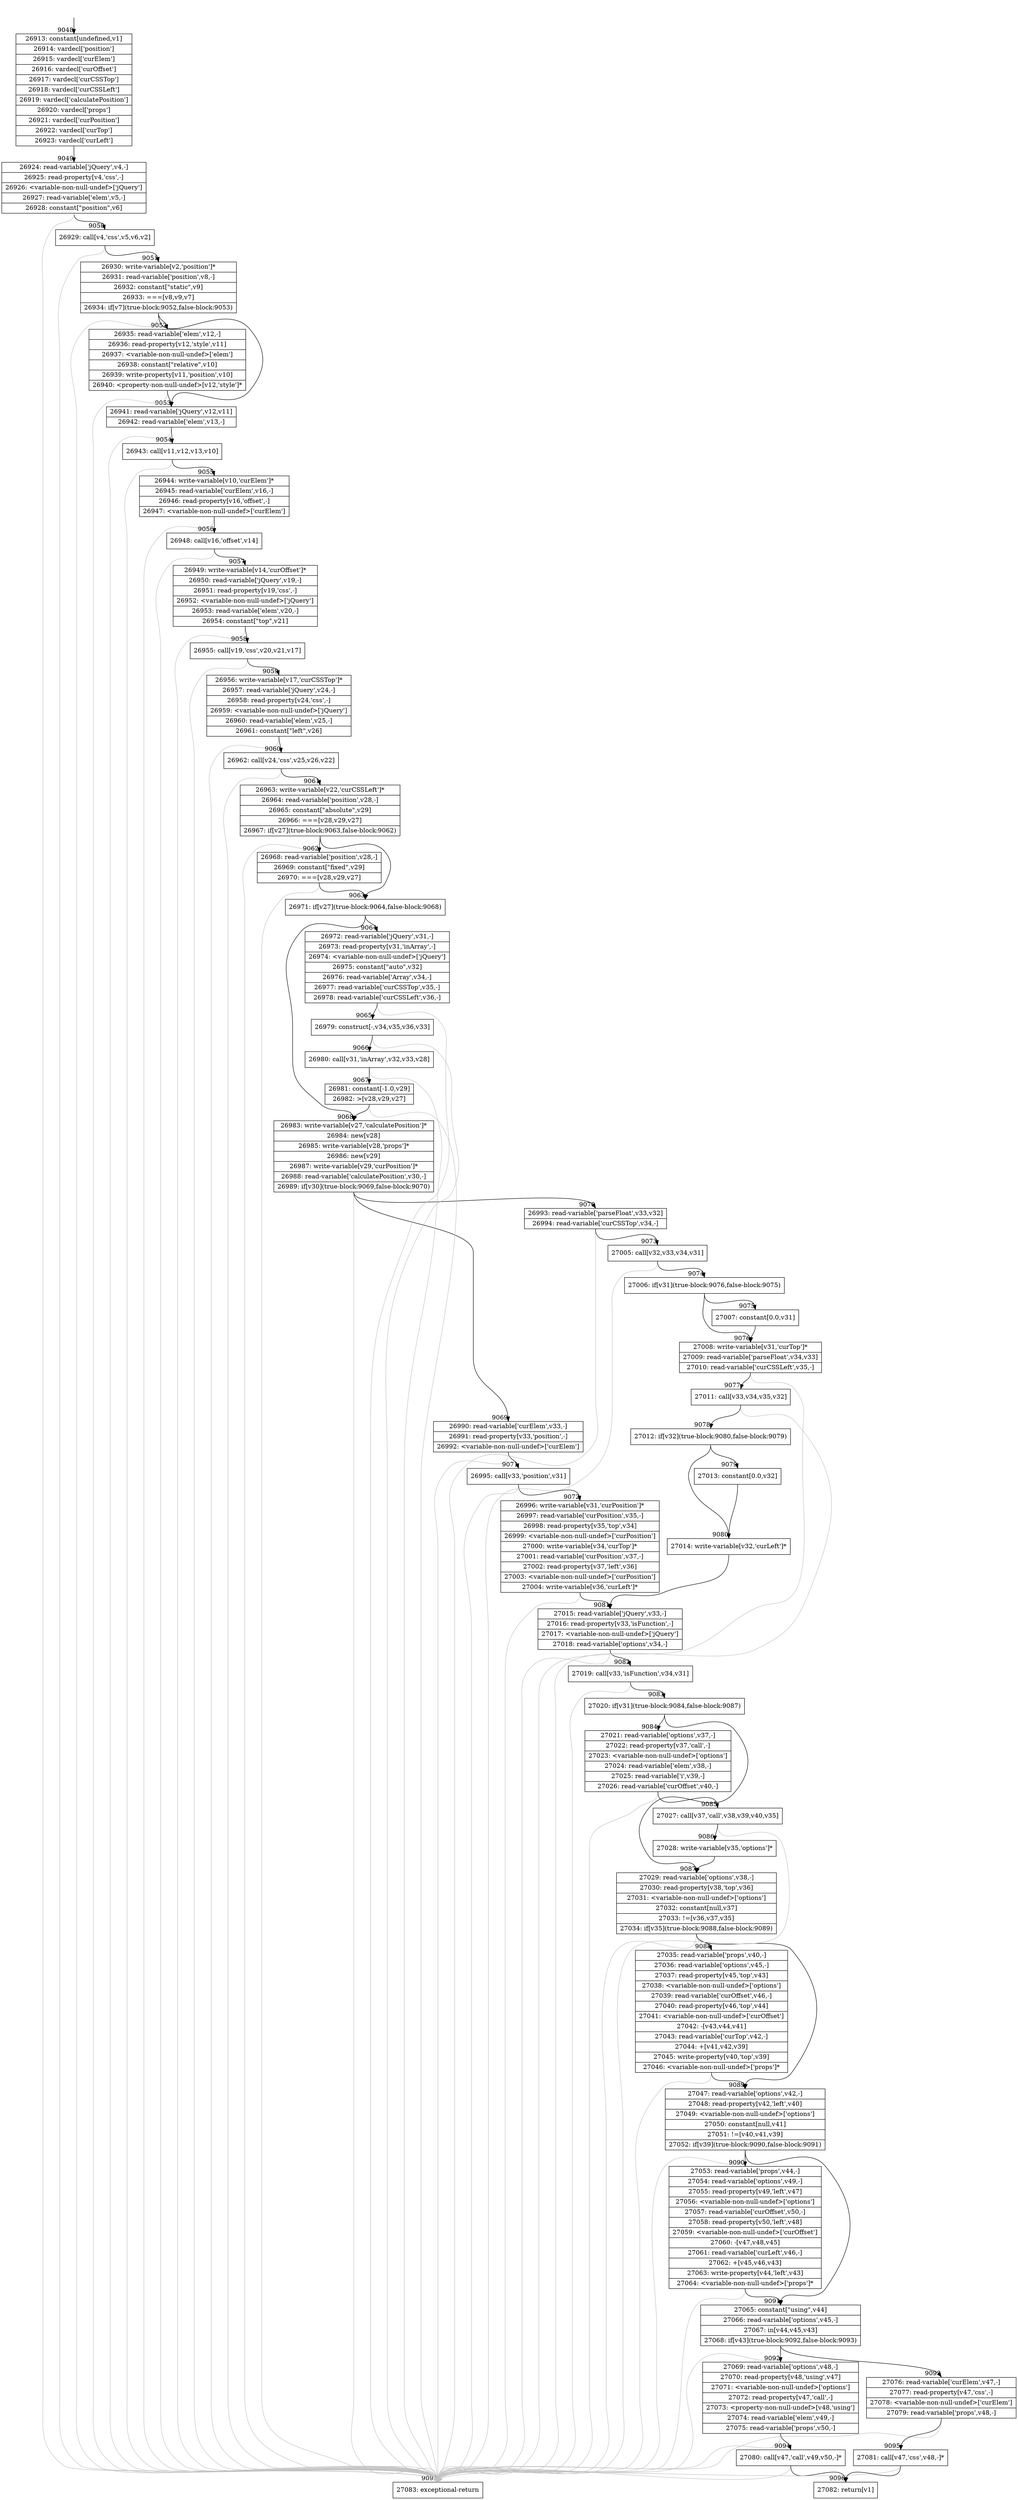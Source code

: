 digraph {
rankdir="TD"
BB_entry566[shape=none,label=""];
BB_entry566 -> BB9048 [tailport=s, headport=n, headlabel="    9048"]
BB9048 [shape=record label="{26913: constant[undefined,v1]|26914: vardecl['position']|26915: vardecl['curElem']|26916: vardecl['curOffset']|26917: vardecl['curCSSTop']|26918: vardecl['curCSSLeft']|26919: vardecl['calculatePosition']|26920: vardecl['props']|26921: vardecl['curPosition']|26922: vardecl['curTop']|26923: vardecl['curLeft']}" ] 
BB9048 -> BB9049 [tailport=s, headport=n, headlabel="      9049"]
BB9049 [shape=record label="{26924: read-variable['jQuery',v4,-]|26925: read-property[v4,'css',-]|26926: \<variable-non-null-undef\>['jQuery']|26927: read-variable['elem',v5,-]|26928: constant[\"position\",v6]}" ] 
BB9049 -> BB9050 [tailport=s, headport=n, headlabel="      9050"]
BB9049 -> BB9097 [tailport=s, headport=n, color=gray, headlabel="      9097"]
BB9050 [shape=record label="{26929: call[v4,'css',v5,v6,v2]}" ] 
BB9050 -> BB9051 [tailport=s, headport=n, headlabel="      9051"]
BB9050 -> BB9097 [tailport=s, headport=n, color=gray]
BB9051 [shape=record label="{26930: write-variable[v2,'position']*|26931: read-variable['position',v8,-]|26932: constant[\"static\",v9]|26933: ===[v8,v9,v7]|26934: if[v7](true-block:9052,false-block:9053)}" ] 
BB9051 -> BB9052 [tailport=s, headport=n, headlabel="      9052"]
BB9051 -> BB9053 [tailport=s, headport=n, headlabel="      9053"]
BB9051 -> BB9097 [tailport=s, headport=n, color=gray]
BB9052 [shape=record label="{26935: read-variable['elem',v12,-]|26936: read-property[v12,'style',v11]|26937: \<variable-non-null-undef\>['elem']|26938: constant[\"relative\",v10]|26939: write-property[v11,'position',v10]|26940: \<property-non-null-undef\>[v12,'style']*}" ] 
BB9052 -> BB9053 [tailport=s, headport=n]
BB9052 -> BB9097 [tailport=s, headport=n, color=gray]
BB9053 [shape=record label="{26941: read-variable['jQuery',v12,v11]|26942: read-variable['elem',v13,-]}" ] 
BB9053 -> BB9054 [tailport=s, headport=n, headlabel="      9054"]
BB9053 -> BB9097 [tailport=s, headport=n, color=gray]
BB9054 [shape=record label="{26943: call[v11,v12,v13,v10]}" ] 
BB9054 -> BB9055 [tailport=s, headport=n, headlabel="      9055"]
BB9054 -> BB9097 [tailport=s, headport=n, color=gray]
BB9055 [shape=record label="{26944: write-variable[v10,'curElem']*|26945: read-variable['curElem',v16,-]|26946: read-property[v16,'offset',-]|26947: \<variable-non-null-undef\>['curElem']}" ] 
BB9055 -> BB9056 [tailport=s, headport=n, headlabel="      9056"]
BB9055 -> BB9097 [tailport=s, headport=n, color=gray]
BB9056 [shape=record label="{26948: call[v16,'offset',v14]}" ] 
BB9056 -> BB9057 [tailport=s, headport=n, headlabel="      9057"]
BB9056 -> BB9097 [tailport=s, headport=n, color=gray]
BB9057 [shape=record label="{26949: write-variable[v14,'curOffset']*|26950: read-variable['jQuery',v19,-]|26951: read-property[v19,'css',-]|26952: \<variable-non-null-undef\>['jQuery']|26953: read-variable['elem',v20,-]|26954: constant[\"top\",v21]}" ] 
BB9057 -> BB9058 [tailport=s, headport=n, headlabel="      9058"]
BB9057 -> BB9097 [tailport=s, headport=n, color=gray]
BB9058 [shape=record label="{26955: call[v19,'css',v20,v21,v17]}" ] 
BB9058 -> BB9059 [tailport=s, headport=n, headlabel="      9059"]
BB9058 -> BB9097 [tailport=s, headport=n, color=gray]
BB9059 [shape=record label="{26956: write-variable[v17,'curCSSTop']*|26957: read-variable['jQuery',v24,-]|26958: read-property[v24,'css',-]|26959: \<variable-non-null-undef\>['jQuery']|26960: read-variable['elem',v25,-]|26961: constant[\"left\",v26]}" ] 
BB9059 -> BB9060 [tailport=s, headport=n, headlabel="      9060"]
BB9059 -> BB9097 [tailport=s, headport=n, color=gray]
BB9060 [shape=record label="{26962: call[v24,'css',v25,v26,v22]}" ] 
BB9060 -> BB9061 [tailport=s, headport=n, headlabel="      9061"]
BB9060 -> BB9097 [tailport=s, headport=n, color=gray]
BB9061 [shape=record label="{26963: write-variable[v22,'curCSSLeft']*|26964: read-variable['position',v28,-]|26965: constant[\"absolute\",v29]|26966: ===[v28,v29,v27]|26967: if[v27](true-block:9063,false-block:9062)}" ] 
BB9061 -> BB9063 [tailport=s, headport=n, headlabel="      9063"]
BB9061 -> BB9062 [tailport=s, headport=n, headlabel="      9062"]
BB9061 -> BB9097 [tailport=s, headport=n, color=gray]
BB9062 [shape=record label="{26968: read-variable['position',v28,-]|26969: constant[\"fixed\",v29]|26970: ===[v28,v29,v27]}" ] 
BB9062 -> BB9063 [tailport=s, headport=n]
BB9062 -> BB9097 [tailport=s, headport=n, color=gray]
BB9063 [shape=record label="{26971: if[v27](true-block:9064,false-block:9068)}" ] 
BB9063 -> BB9068 [tailport=s, headport=n, headlabel="      9068"]
BB9063 -> BB9064 [tailport=s, headport=n, headlabel="      9064"]
BB9064 [shape=record label="{26972: read-variable['jQuery',v31,-]|26973: read-property[v31,'inArray',-]|26974: \<variable-non-null-undef\>['jQuery']|26975: constant[\"auto\",v32]|26976: read-variable['Array',v34,-]|26977: read-variable['curCSSTop',v35,-]|26978: read-variable['curCSSLeft',v36,-]}" ] 
BB9064 -> BB9065 [tailport=s, headport=n, headlabel="      9065"]
BB9064 -> BB9097 [tailport=s, headport=n, color=gray]
BB9065 [shape=record label="{26979: construct[-,v34,v35,v36,v33]}" ] 
BB9065 -> BB9066 [tailport=s, headport=n, headlabel="      9066"]
BB9065 -> BB9097 [tailport=s, headport=n, color=gray]
BB9066 [shape=record label="{26980: call[v31,'inArray',v32,v33,v28]}" ] 
BB9066 -> BB9067 [tailport=s, headport=n, headlabel="      9067"]
BB9066 -> BB9097 [tailport=s, headport=n, color=gray]
BB9067 [shape=record label="{26981: constant[-1.0,v29]|26982: \>[v28,v29,v27]}" ] 
BB9067 -> BB9068 [tailport=s, headport=n]
BB9067 -> BB9097 [tailport=s, headport=n, color=gray]
BB9068 [shape=record label="{26983: write-variable[v27,'calculatePosition']*|26984: new[v28]|26985: write-variable[v28,'props']*|26986: new[v29]|26987: write-variable[v29,'curPosition']*|26988: read-variable['calculatePosition',v30,-]|26989: if[v30](true-block:9069,false-block:9070)}" ] 
BB9068 -> BB9069 [tailport=s, headport=n, headlabel="      9069"]
BB9068 -> BB9070 [tailport=s, headport=n, headlabel="      9070"]
BB9068 -> BB9097 [tailport=s, headport=n, color=gray]
BB9069 [shape=record label="{26990: read-variable['curElem',v33,-]|26991: read-property[v33,'position',-]|26992: \<variable-non-null-undef\>['curElem']}" ] 
BB9069 -> BB9071 [tailport=s, headport=n, headlabel="      9071"]
BB9069 -> BB9097 [tailport=s, headport=n, color=gray]
BB9070 [shape=record label="{26993: read-variable['parseFloat',v33,v32]|26994: read-variable['curCSSTop',v34,-]}" ] 
BB9070 -> BB9073 [tailport=s, headport=n, headlabel="      9073"]
BB9070 -> BB9097 [tailport=s, headport=n, color=gray]
BB9071 [shape=record label="{26995: call[v33,'position',v31]}" ] 
BB9071 -> BB9072 [tailport=s, headport=n, headlabel="      9072"]
BB9071 -> BB9097 [tailport=s, headport=n, color=gray]
BB9072 [shape=record label="{26996: write-variable[v31,'curPosition']*|26997: read-variable['curPosition',v35,-]|26998: read-property[v35,'top',v34]|26999: \<variable-non-null-undef\>['curPosition']|27000: write-variable[v34,'curTop']*|27001: read-variable['curPosition',v37,-]|27002: read-property[v37,'left',v36]|27003: \<variable-non-null-undef\>['curPosition']|27004: write-variable[v36,'curLeft']*}" ] 
BB9072 -> BB9081 [tailport=s, headport=n, headlabel="      9081"]
BB9072 -> BB9097 [tailport=s, headport=n, color=gray]
BB9073 [shape=record label="{27005: call[v32,v33,v34,v31]}" ] 
BB9073 -> BB9074 [tailport=s, headport=n, headlabel="      9074"]
BB9073 -> BB9097 [tailport=s, headport=n, color=gray]
BB9074 [shape=record label="{27006: if[v31](true-block:9076,false-block:9075)}" ] 
BB9074 -> BB9076 [tailport=s, headport=n, headlabel="      9076"]
BB9074 -> BB9075 [tailport=s, headport=n, headlabel="      9075"]
BB9075 [shape=record label="{27007: constant[0.0,v31]}" ] 
BB9075 -> BB9076 [tailport=s, headport=n]
BB9076 [shape=record label="{27008: write-variable[v31,'curTop']*|27009: read-variable['parseFloat',v34,v33]|27010: read-variable['curCSSLeft',v35,-]}" ] 
BB9076 -> BB9077 [tailport=s, headport=n, headlabel="      9077"]
BB9076 -> BB9097 [tailport=s, headport=n, color=gray]
BB9077 [shape=record label="{27011: call[v33,v34,v35,v32]}" ] 
BB9077 -> BB9078 [tailport=s, headport=n, headlabel="      9078"]
BB9077 -> BB9097 [tailport=s, headport=n, color=gray]
BB9078 [shape=record label="{27012: if[v32](true-block:9080,false-block:9079)}" ] 
BB9078 -> BB9080 [tailport=s, headport=n, headlabel="      9080"]
BB9078 -> BB9079 [tailport=s, headport=n, headlabel="      9079"]
BB9079 [shape=record label="{27013: constant[0.0,v32]}" ] 
BB9079 -> BB9080 [tailport=s, headport=n]
BB9080 [shape=record label="{27014: write-variable[v32,'curLeft']*}" ] 
BB9080 -> BB9081 [tailport=s, headport=n]
BB9081 [shape=record label="{27015: read-variable['jQuery',v33,-]|27016: read-property[v33,'isFunction',-]|27017: \<variable-non-null-undef\>['jQuery']|27018: read-variable['options',v34,-]}" ] 
BB9081 -> BB9082 [tailport=s, headport=n, headlabel="      9082"]
BB9081 -> BB9097 [tailport=s, headport=n, color=gray]
BB9082 [shape=record label="{27019: call[v33,'isFunction',v34,v31]}" ] 
BB9082 -> BB9083 [tailport=s, headport=n, headlabel="      9083"]
BB9082 -> BB9097 [tailport=s, headport=n, color=gray]
BB9083 [shape=record label="{27020: if[v31](true-block:9084,false-block:9087)}" ] 
BB9083 -> BB9084 [tailport=s, headport=n, headlabel="      9084"]
BB9083 -> BB9087 [tailport=s, headport=n, headlabel="      9087"]
BB9084 [shape=record label="{27021: read-variable['options',v37,-]|27022: read-property[v37,'call',-]|27023: \<variable-non-null-undef\>['options']|27024: read-variable['elem',v38,-]|27025: read-variable['i',v39,-]|27026: read-variable['curOffset',v40,-]}" ] 
BB9084 -> BB9085 [tailport=s, headport=n, headlabel="      9085"]
BB9084 -> BB9097 [tailport=s, headport=n, color=gray]
BB9085 [shape=record label="{27027: call[v37,'call',v38,v39,v40,v35]}" ] 
BB9085 -> BB9086 [tailport=s, headport=n, headlabel="      9086"]
BB9085 -> BB9097 [tailport=s, headport=n, color=gray]
BB9086 [shape=record label="{27028: write-variable[v35,'options']*}" ] 
BB9086 -> BB9087 [tailport=s, headport=n]
BB9087 [shape=record label="{27029: read-variable['options',v38,-]|27030: read-property[v38,'top',v36]|27031: \<variable-non-null-undef\>['options']|27032: constant[null,v37]|27033: !=[v36,v37,v35]|27034: if[v35](true-block:9088,false-block:9089)}" ] 
BB9087 -> BB9088 [tailport=s, headport=n, headlabel="      9088"]
BB9087 -> BB9089 [tailport=s, headport=n, headlabel="      9089"]
BB9087 -> BB9097 [tailport=s, headport=n, color=gray]
BB9088 [shape=record label="{27035: read-variable['props',v40,-]|27036: read-variable['options',v45,-]|27037: read-property[v45,'top',v43]|27038: \<variable-non-null-undef\>['options']|27039: read-variable['curOffset',v46,-]|27040: read-property[v46,'top',v44]|27041: \<variable-non-null-undef\>['curOffset']|27042: -[v43,v44,v41]|27043: read-variable['curTop',v42,-]|27044: +[v41,v42,v39]|27045: write-property[v40,'top',v39]|27046: \<variable-non-null-undef\>['props']*}" ] 
BB9088 -> BB9089 [tailport=s, headport=n]
BB9088 -> BB9097 [tailport=s, headport=n, color=gray]
BB9089 [shape=record label="{27047: read-variable['options',v42,-]|27048: read-property[v42,'left',v40]|27049: \<variable-non-null-undef\>['options']|27050: constant[null,v41]|27051: !=[v40,v41,v39]|27052: if[v39](true-block:9090,false-block:9091)}" ] 
BB9089 -> BB9090 [tailport=s, headport=n, headlabel="      9090"]
BB9089 -> BB9091 [tailport=s, headport=n, headlabel="      9091"]
BB9089 -> BB9097 [tailport=s, headport=n, color=gray]
BB9090 [shape=record label="{27053: read-variable['props',v44,-]|27054: read-variable['options',v49,-]|27055: read-property[v49,'left',v47]|27056: \<variable-non-null-undef\>['options']|27057: read-variable['curOffset',v50,-]|27058: read-property[v50,'left',v48]|27059: \<variable-non-null-undef\>['curOffset']|27060: -[v47,v48,v45]|27061: read-variable['curLeft',v46,-]|27062: +[v45,v46,v43]|27063: write-property[v44,'left',v43]|27064: \<variable-non-null-undef\>['props']*}" ] 
BB9090 -> BB9091 [tailport=s, headport=n]
BB9090 -> BB9097 [tailport=s, headport=n, color=gray]
BB9091 [shape=record label="{27065: constant[\"using\",v44]|27066: read-variable['options',v45,-]|27067: in[v44,v45,v43]|27068: if[v43](true-block:9092,false-block:9093)}" ] 
BB9091 -> BB9092 [tailport=s, headport=n, headlabel="      9092"]
BB9091 -> BB9093 [tailport=s, headport=n, headlabel="      9093"]
BB9091 -> BB9097 [tailport=s, headport=n, color=gray]
BB9092 [shape=record label="{27069: read-variable['options',v48,-]|27070: read-property[v48,'using',v47]|27071: \<variable-non-null-undef\>['options']|27072: read-property[v47,'call',-]|27073: \<property-non-null-undef\>[v48,'using']|27074: read-variable['elem',v49,-]|27075: read-variable['props',v50,-]}" ] 
BB9092 -> BB9094 [tailport=s, headport=n, headlabel="      9094"]
BB9092 -> BB9097 [tailport=s, headport=n, color=gray]
BB9093 [shape=record label="{27076: read-variable['curElem',v47,-]|27077: read-property[v47,'css',-]|27078: \<variable-non-null-undef\>['curElem']|27079: read-variable['props',v48,-]}" ] 
BB9093 -> BB9095 [tailport=s, headport=n, headlabel="      9095"]
BB9093 -> BB9097 [tailport=s, headport=n, color=gray]
BB9094 [shape=record label="{27080: call[v47,'call',v49,v50,-]*}" ] 
BB9094 -> BB9096 [tailport=s, headport=n, headlabel="      9096"]
BB9094 -> BB9097 [tailport=s, headport=n, color=gray]
BB9095 [shape=record label="{27081: call[v47,'css',v48,-]*}" ] 
BB9095 -> BB9096 [tailport=s, headport=n]
BB9095 -> BB9097 [tailport=s, headport=n, color=gray]
BB9096 [shape=record label="{27082: return[v1]}" ] 
BB9097 [shape=record label="{27083: exceptional-return}" ] 
}
